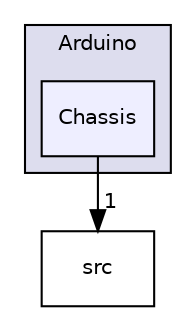 digraph "examples/Arduino/Chassis" {
  compound=true
  node [ fontsize="10", fontname="Helvetica"];
  edge [ labelfontsize="10", labelfontname="Helvetica"];
  subgraph clusterdir_566e3080b9de3b93d5667d10c656a736 {
    graph [ bgcolor="#ddddee", pencolor="black", label="Arduino" fontname="Helvetica", fontsize="10", URL="dir_566e3080b9de3b93d5667d10c656a736.html"]
  dir_db0ea31694e554a46159b10b4c8e7de1 [shape=box, label="Chassis", style="filled", fillcolor="#eeeeff", pencolor="black", URL="dir_db0ea31694e554a46159b10b4c8e7de1.html"];
  }
  dir_68267d1309a1af8e8297ef4c3efbcdba [shape=box label="src" URL="dir_68267d1309a1af8e8297ef4c3efbcdba.html"];
  dir_db0ea31694e554a46159b10b4c8e7de1->dir_68267d1309a1af8e8297ef4c3efbcdba [headlabel="1", labeldistance=1.5 headhref="dir_000003_000012.html"];
}
